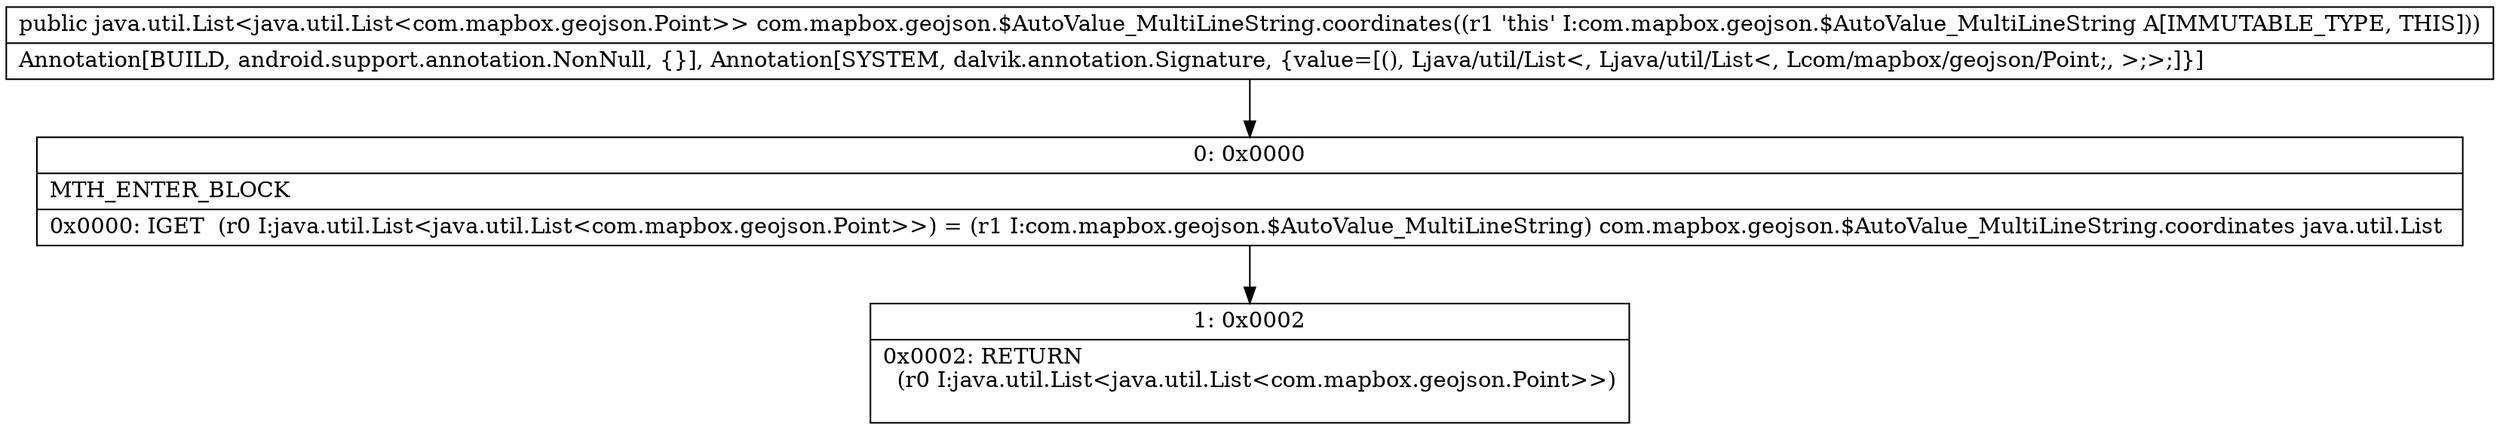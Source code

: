 digraph "CFG forcom.mapbox.geojson.$AutoValue_MultiLineString.coordinates()Ljava\/util\/List;" {
Node_0 [shape=record,label="{0\:\ 0x0000|MTH_ENTER_BLOCK\l|0x0000: IGET  (r0 I:java.util.List\<java.util.List\<com.mapbox.geojson.Point\>\>) = (r1 I:com.mapbox.geojson.$AutoValue_MultiLineString) com.mapbox.geojson.$AutoValue_MultiLineString.coordinates java.util.List \l}"];
Node_1 [shape=record,label="{1\:\ 0x0002|0x0002: RETURN  \l  (r0 I:java.util.List\<java.util.List\<com.mapbox.geojson.Point\>\>)\l \l}"];
MethodNode[shape=record,label="{public java.util.List\<java.util.List\<com.mapbox.geojson.Point\>\> com.mapbox.geojson.$AutoValue_MultiLineString.coordinates((r1 'this' I:com.mapbox.geojson.$AutoValue_MultiLineString A[IMMUTABLE_TYPE, THIS]))  | Annotation[BUILD, android.support.annotation.NonNull, \{\}], Annotation[SYSTEM, dalvik.annotation.Signature, \{value=[(), Ljava\/util\/List\<, Ljava\/util\/List\<, Lcom\/mapbox\/geojson\/Point;, \>;\>;]\}]\l}"];
MethodNode -> Node_0;
Node_0 -> Node_1;
}

